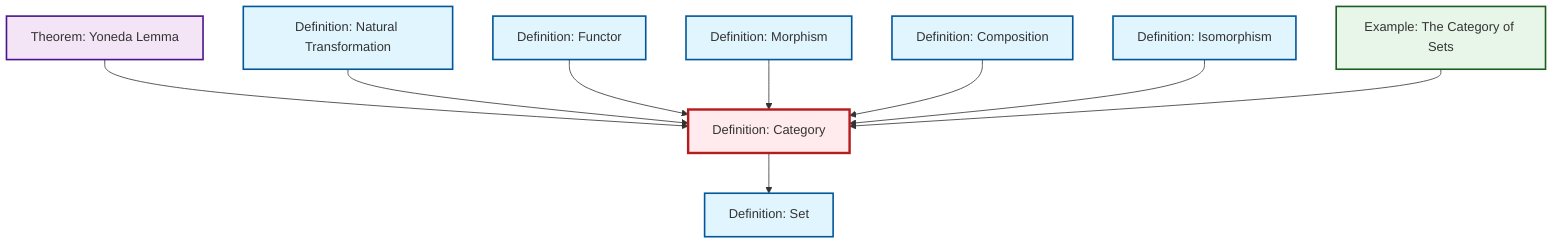 graph TD
    classDef definition fill:#e1f5fe,stroke:#01579b,stroke-width:2px
    classDef theorem fill:#f3e5f5,stroke:#4a148c,stroke-width:2px
    classDef axiom fill:#fff3e0,stroke:#e65100,stroke-width:2px
    classDef example fill:#e8f5e9,stroke:#1b5e20,stroke-width:2px
    classDef current fill:#ffebee,stroke:#b71c1c,stroke-width:3px
    def-natural-transformation["Definition: Natural Transformation"]:::definition
    thm-yoneda["Theorem: Yoneda Lemma"]:::theorem
    def-functor["Definition: Functor"]:::definition
    ex-set-category["Example: The Category of Sets"]:::example
    def-isomorphism["Definition: Isomorphism"]:::definition
    def-composition["Definition: Composition"]:::definition
    def-morphism["Definition: Morphism"]:::definition
    def-set["Definition: Set"]:::definition
    def-category["Definition: Category"]:::definition
    thm-yoneda --> def-category
    def-natural-transformation --> def-category
    def-functor --> def-category
    def-category --> def-set
    def-morphism --> def-category
    def-composition --> def-category
    def-isomorphism --> def-category
    ex-set-category --> def-category
    class def-category current